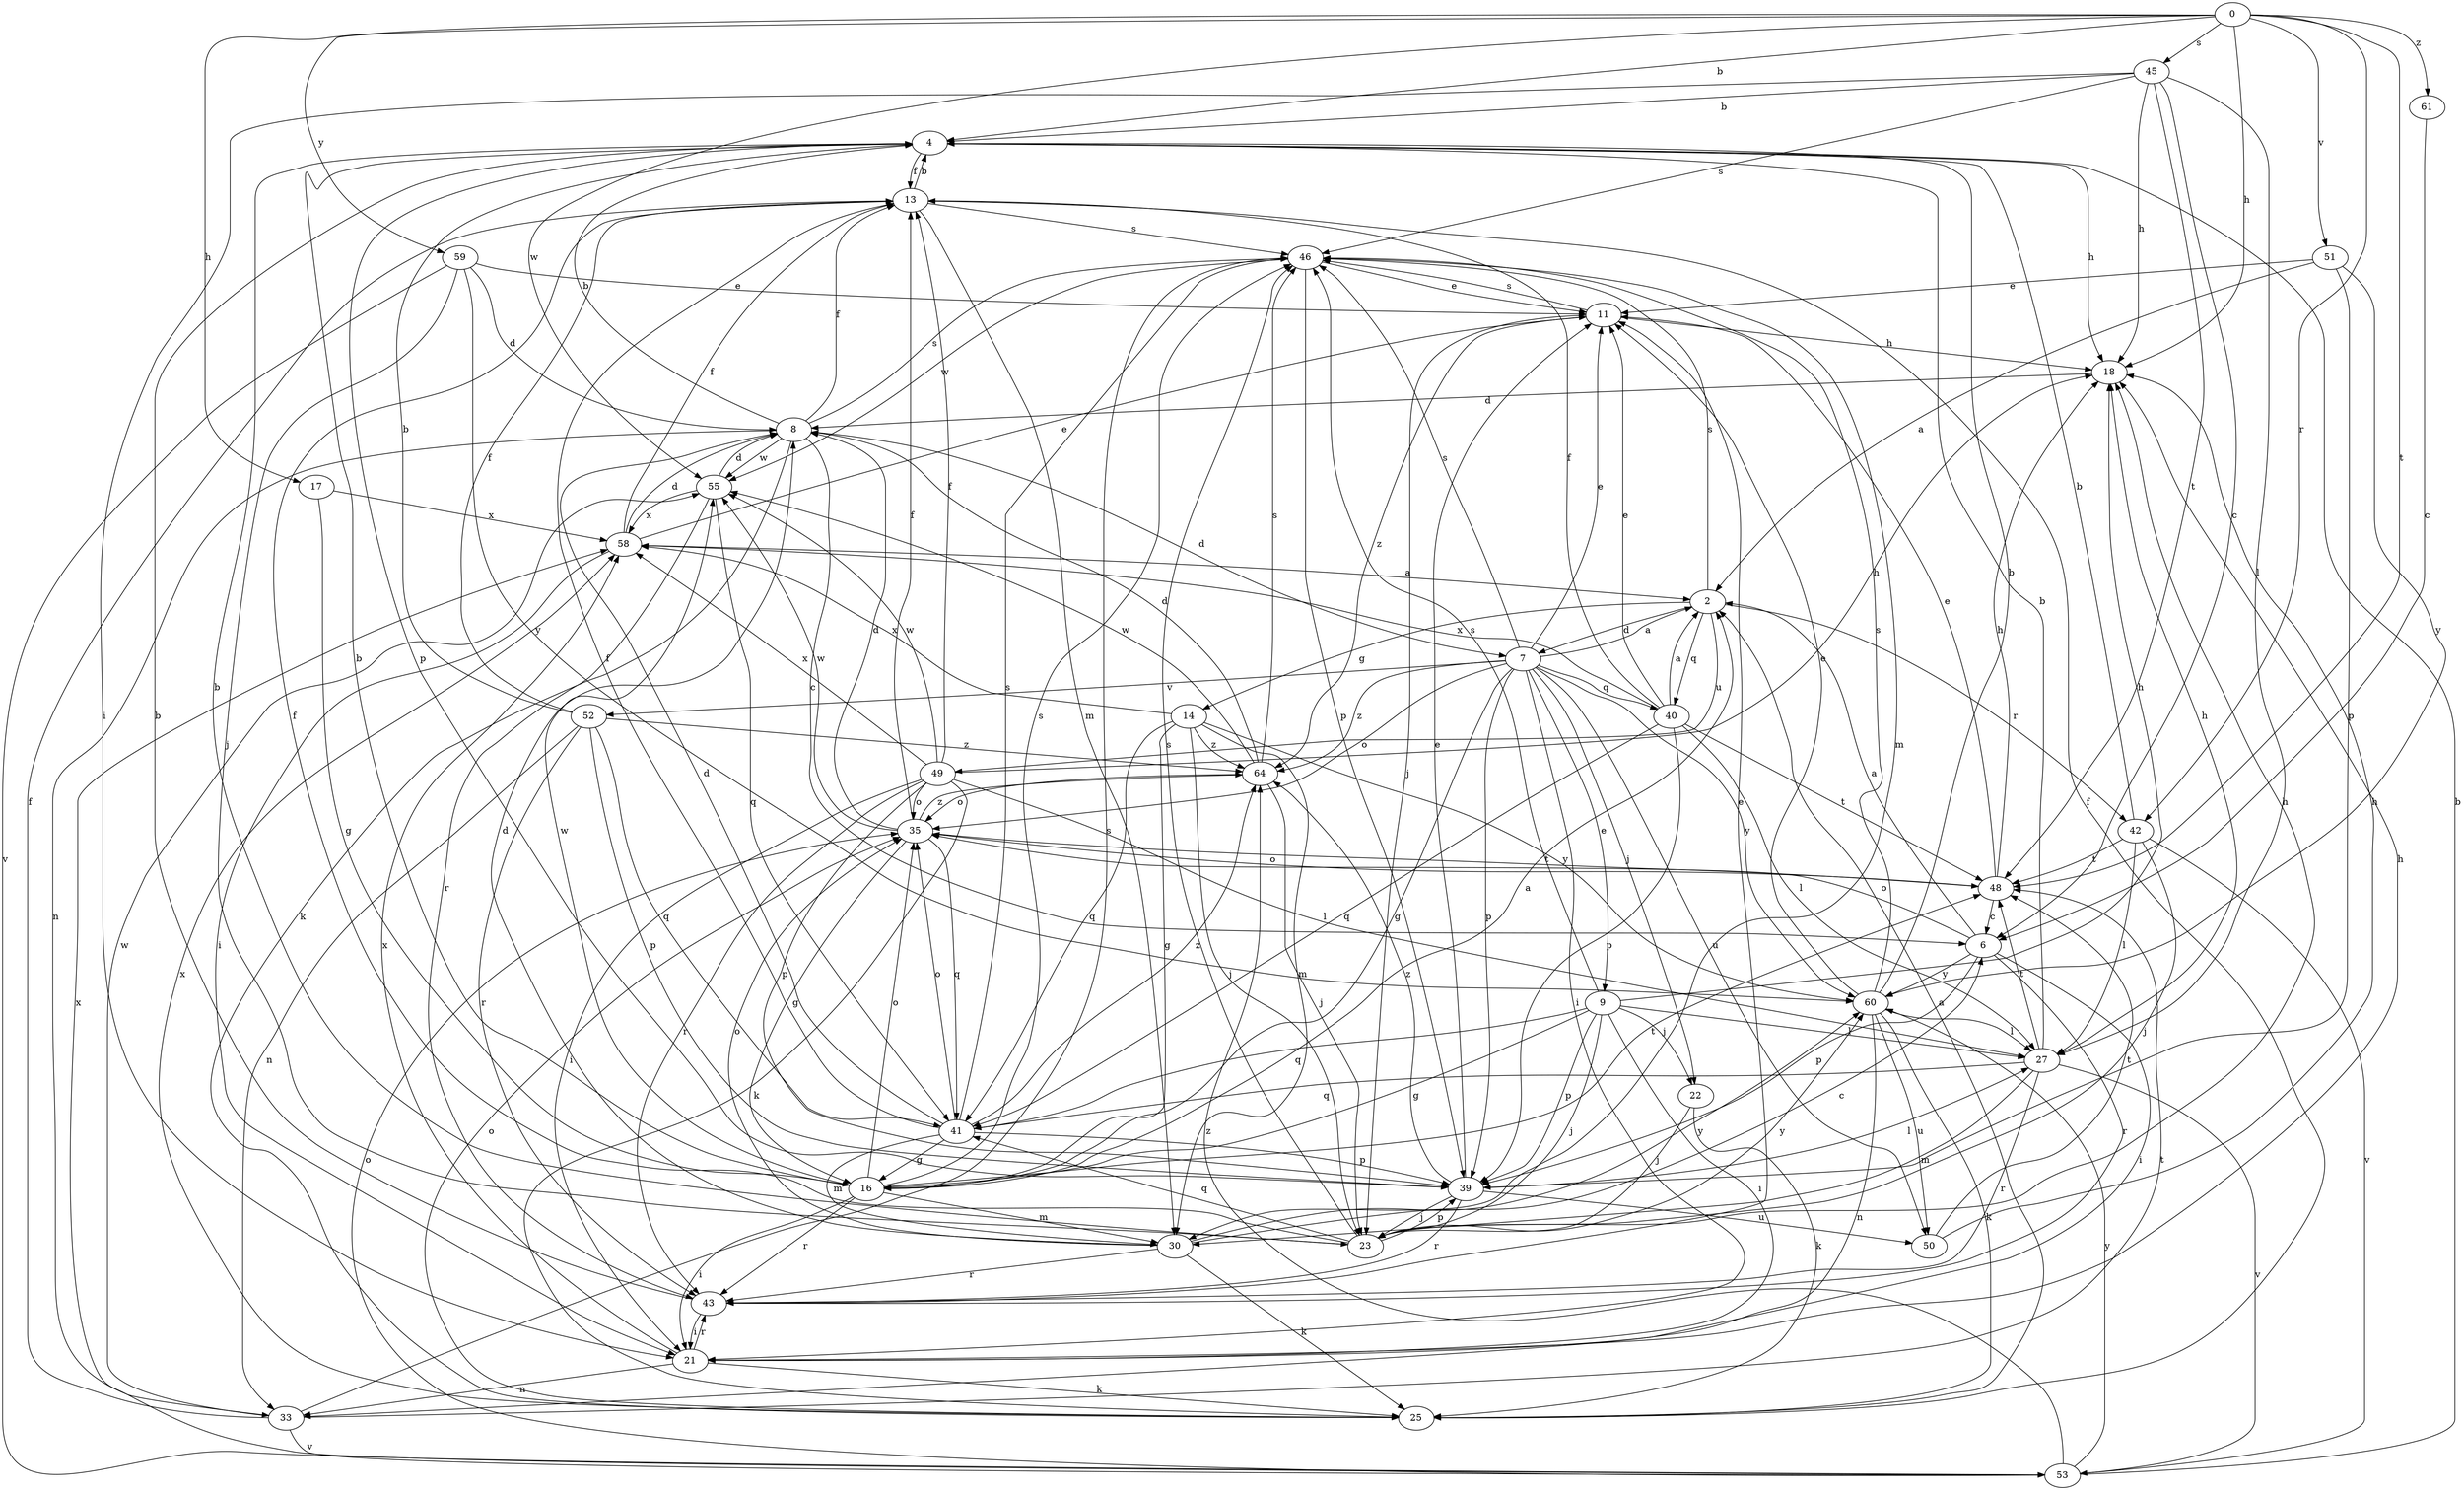 strict digraph  {
0;
2;
4;
6;
7;
8;
9;
11;
13;
14;
16;
17;
18;
21;
22;
23;
25;
27;
30;
33;
35;
39;
40;
41;
42;
43;
45;
46;
48;
49;
50;
51;
52;
53;
55;
58;
59;
60;
61;
64;
0 -> 4  [label=b];
0 -> 17  [label=h];
0 -> 18  [label=h];
0 -> 42  [label=r];
0 -> 45  [label=s];
0 -> 48  [label=t];
0 -> 51  [label=v];
0 -> 55  [label=w];
0 -> 59  [label=y];
0 -> 61  [label=z];
2 -> 7  [label=d];
2 -> 14  [label=g];
2 -> 40  [label=q];
2 -> 42  [label=r];
2 -> 46  [label=s];
2 -> 49  [label=u];
4 -> 13  [label=f];
4 -> 18  [label=h];
4 -> 39  [label=p];
6 -> 2  [label=a];
6 -> 21  [label=i];
6 -> 35  [label=o];
6 -> 39  [label=p];
6 -> 43  [label=r];
6 -> 60  [label=y];
7 -> 2  [label=a];
7 -> 9  [label=e];
7 -> 11  [label=e];
7 -> 16  [label=g];
7 -> 21  [label=i];
7 -> 22  [label=j];
7 -> 35  [label=o];
7 -> 39  [label=p];
7 -> 40  [label=q];
7 -> 46  [label=s];
7 -> 50  [label=u];
7 -> 52  [label=v];
7 -> 60  [label=y];
7 -> 64  [label=z];
8 -> 4  [label=b];
8 -> 6  [label=c];
8 -> 7  [label=d];
8 -> 13  [label=f];
8 -> 25  [label=k];
8 -> 33  [label=n];
8 -> 46  [label=s];
8 -> 55  [label=w];
9 -> 16  [label=g];
9 -> 18  [label=h];
9 -> 21  [label=i];
9 -> 22  [label=j];
9 -> 23  [label=j];
9 -> 27  [label=l];
9 -> 39  [label=p];
9 -> 41  [label=q];
9 -> 46  [label=s];
11 -> 18  [label=h];
11 -> 23  [label=j];
11 -> 46  [label=s];
11 -> 64  [label=z];
13 -> 4  [label=b];
13 -> 30  [label=m];
13 -> 46  [label=s];
14 -> 16  [label=g];
14 -> 23  [label=j];
14 -> 30  [label=m];
14 -> 41  [label=q];
14 -> 58  [label=x];
14 -> 60  [label=y];
14 -> 64  [label=z];
16 -> 2  [label=a];
16 -> 4  [label=b];
16 -> 21  [label=i];
16 -> 30  [label=m];
16 -> 35  [label=o];
16 -> 43  [label=r];
16 -> 46  [label=s];
16 -> 48  [label=t];
16 -> 55  [label=w];
17 -> 16  [label=g];
17 -> 58  [label=x];
18 -> 8  [label=d];
21 -> 18  [label=h];
21 -> 25  [label=k];
21 -> 33  [label=n];
21 -> 43  [label=r];
21 -> 58  [label=x];
22 -> 23  [label=j];
22 -> 25  [label=k];
23 -> 4  [label=b];
23 -> 13  [label=f];
23 -> 18  [label=h];
23 -> 39  [label=p];
23 -> 41  [label=q];
23 -> 46  [label=s];
23 -> 60  [label=y];
25 -> 2  [label=a];
25 -> 13  [label=f];
25 -> 35  [label=o];
25 -> 58  [label=x];
27 -> 4  [label=b];
27 -> 18  [label=h];
27 -> 30  [label=m];
27 -> 41  [label=q];
27 -> 43  [label=r];
27 -> 48  [label=t];
27 -> 53  [label=v];
30 -> 6  [label=c];
30 -> 8  [label=d];
30 -> 25  [label=k];
30 -> 35  [label=o];
30 -> 43  [label=r];
30 -> 60  [label=y];
33 -> 13  [label=f];
33 -> 46  [label=s];
33 -> 48  [label=t];
33 -> 53  [label=v];
33 -> 55  [label=w];
35 -> 8  [label=d];
35 -> 13  [label=f];
35 -> 16  [label=g];
35 -> 41  [label=q];
35 -> 48  [label=t];
35 -> 55  [label=w];
35 -> 64  [label=z];
39 -> 11  [label=e];
39 -> 23  [label=j];
39 -> 27  [label=l];
39 -> 43  [label=r];
39 -> 50  [label=u];
39 -> 64  [label=z];
40 -> 2  [label=a];
40 -> 11  [label=e];
40 -> 13  [label=f];
40 -> 27  [label=l];
40 -> 39  [label=p];
40 -> 41  [label=q];
40 -> 48  [label=t];
40 -> 58  [label=x];
41 -> 8  [label=d];
41 -> 13  [label=f];
41 -> 16  [label=g];
41 -> 30  [label=m];
41 -> 35  [label=o];
41 -> 39  [label=p];
41 -> 46  [label=s];
41 -> 64  [label=z];
42 -> 4  [label=b];
42 -> 23  [label=j];
42 -> 27  [label=l];
42 -> 48  [label=t];
42 -> 53  [label=v];
43 -> 4  [label=b];
43 -> 11  [label=e];
43 -> 21  [label=i];
45 -> 4  [label=b];
45 -> 6  [label=c];
45 -> 18  [label=h];
45 -> 21  [label=i];
45 -> 27  [label=l];
45 -> 46  [label=s];
45 -> 48  [label=t];
46 -> 11  [label=e];
46 -> 30  [label=m];
46 -> 39  [label=p];
46 -> 55  [label=w];
48 -> 6  [label=c];
48 -> 11  [label=e];
48 -> 18  [label=h];
48 -> 35  [label=o];
49 -> 13  [label=f];
49 -> 18  [label=h];
49 -> 21  [label=i];
49 -> 25  [label=k];
49 -> 27  [label=l];
49 -> 35  [label=o];
49 -> 39  [label=p];
49 -> 43  [label=r];
49 -> 55  [label=w];
49 -> 58  [label=x];
50 -> 18  [label=h];
50 -> 48  [label=t];
51 -> 2  [label=a];
51 -> 11  [label=e];
51 -> 39  [label=p];
51 -> 60  [label=y];
52 -> 4  [label=b];
52 -> 13  [label=f];
52 -> 33  [label=n];
52 -> 39  [label=p];
52 -> 41  [label=q];
52 -> 43  [label=r];
52 -> 64  [label=z];
53 -> 4  [label=b];
53 -> 35  [label=o];
53 -> 58  [label=x];
53 -> 60  [label=y];
53 -> 64  [label=z];
55 -> 8  [label=d];
55 -> 41  [label=q];
55 -> 43  [label=r];
55 -> 58  [label=x];
58 -> 2  [label=a];
58 -> 8  [label=d];
58 -> 11  [label=e];
58 -> 13  [label=f];
58 -> 21  [label=i];
59 -> 8  [label=d];
59 -> 11  [label=e];
59 -> 23  [label=j];
59 -> 53  [label=v];
59 -> 60  [label=y];
60 -> 4  [label=b];
60 -> 11  [label=e];
60 -> 25  [label=k];
60 -> 27  [label=l];
60 -> 33  [label=n];
60 -> 46  [label=s];
60 -> 50  [label=u];
61 -> 6  [label=c];
64 -> 8  [label=d];
64 -> 23  [label=j];
64 -> 35  [label=o];
64 -> 46  [label=s];
64 -> 55  [label=w];
}

